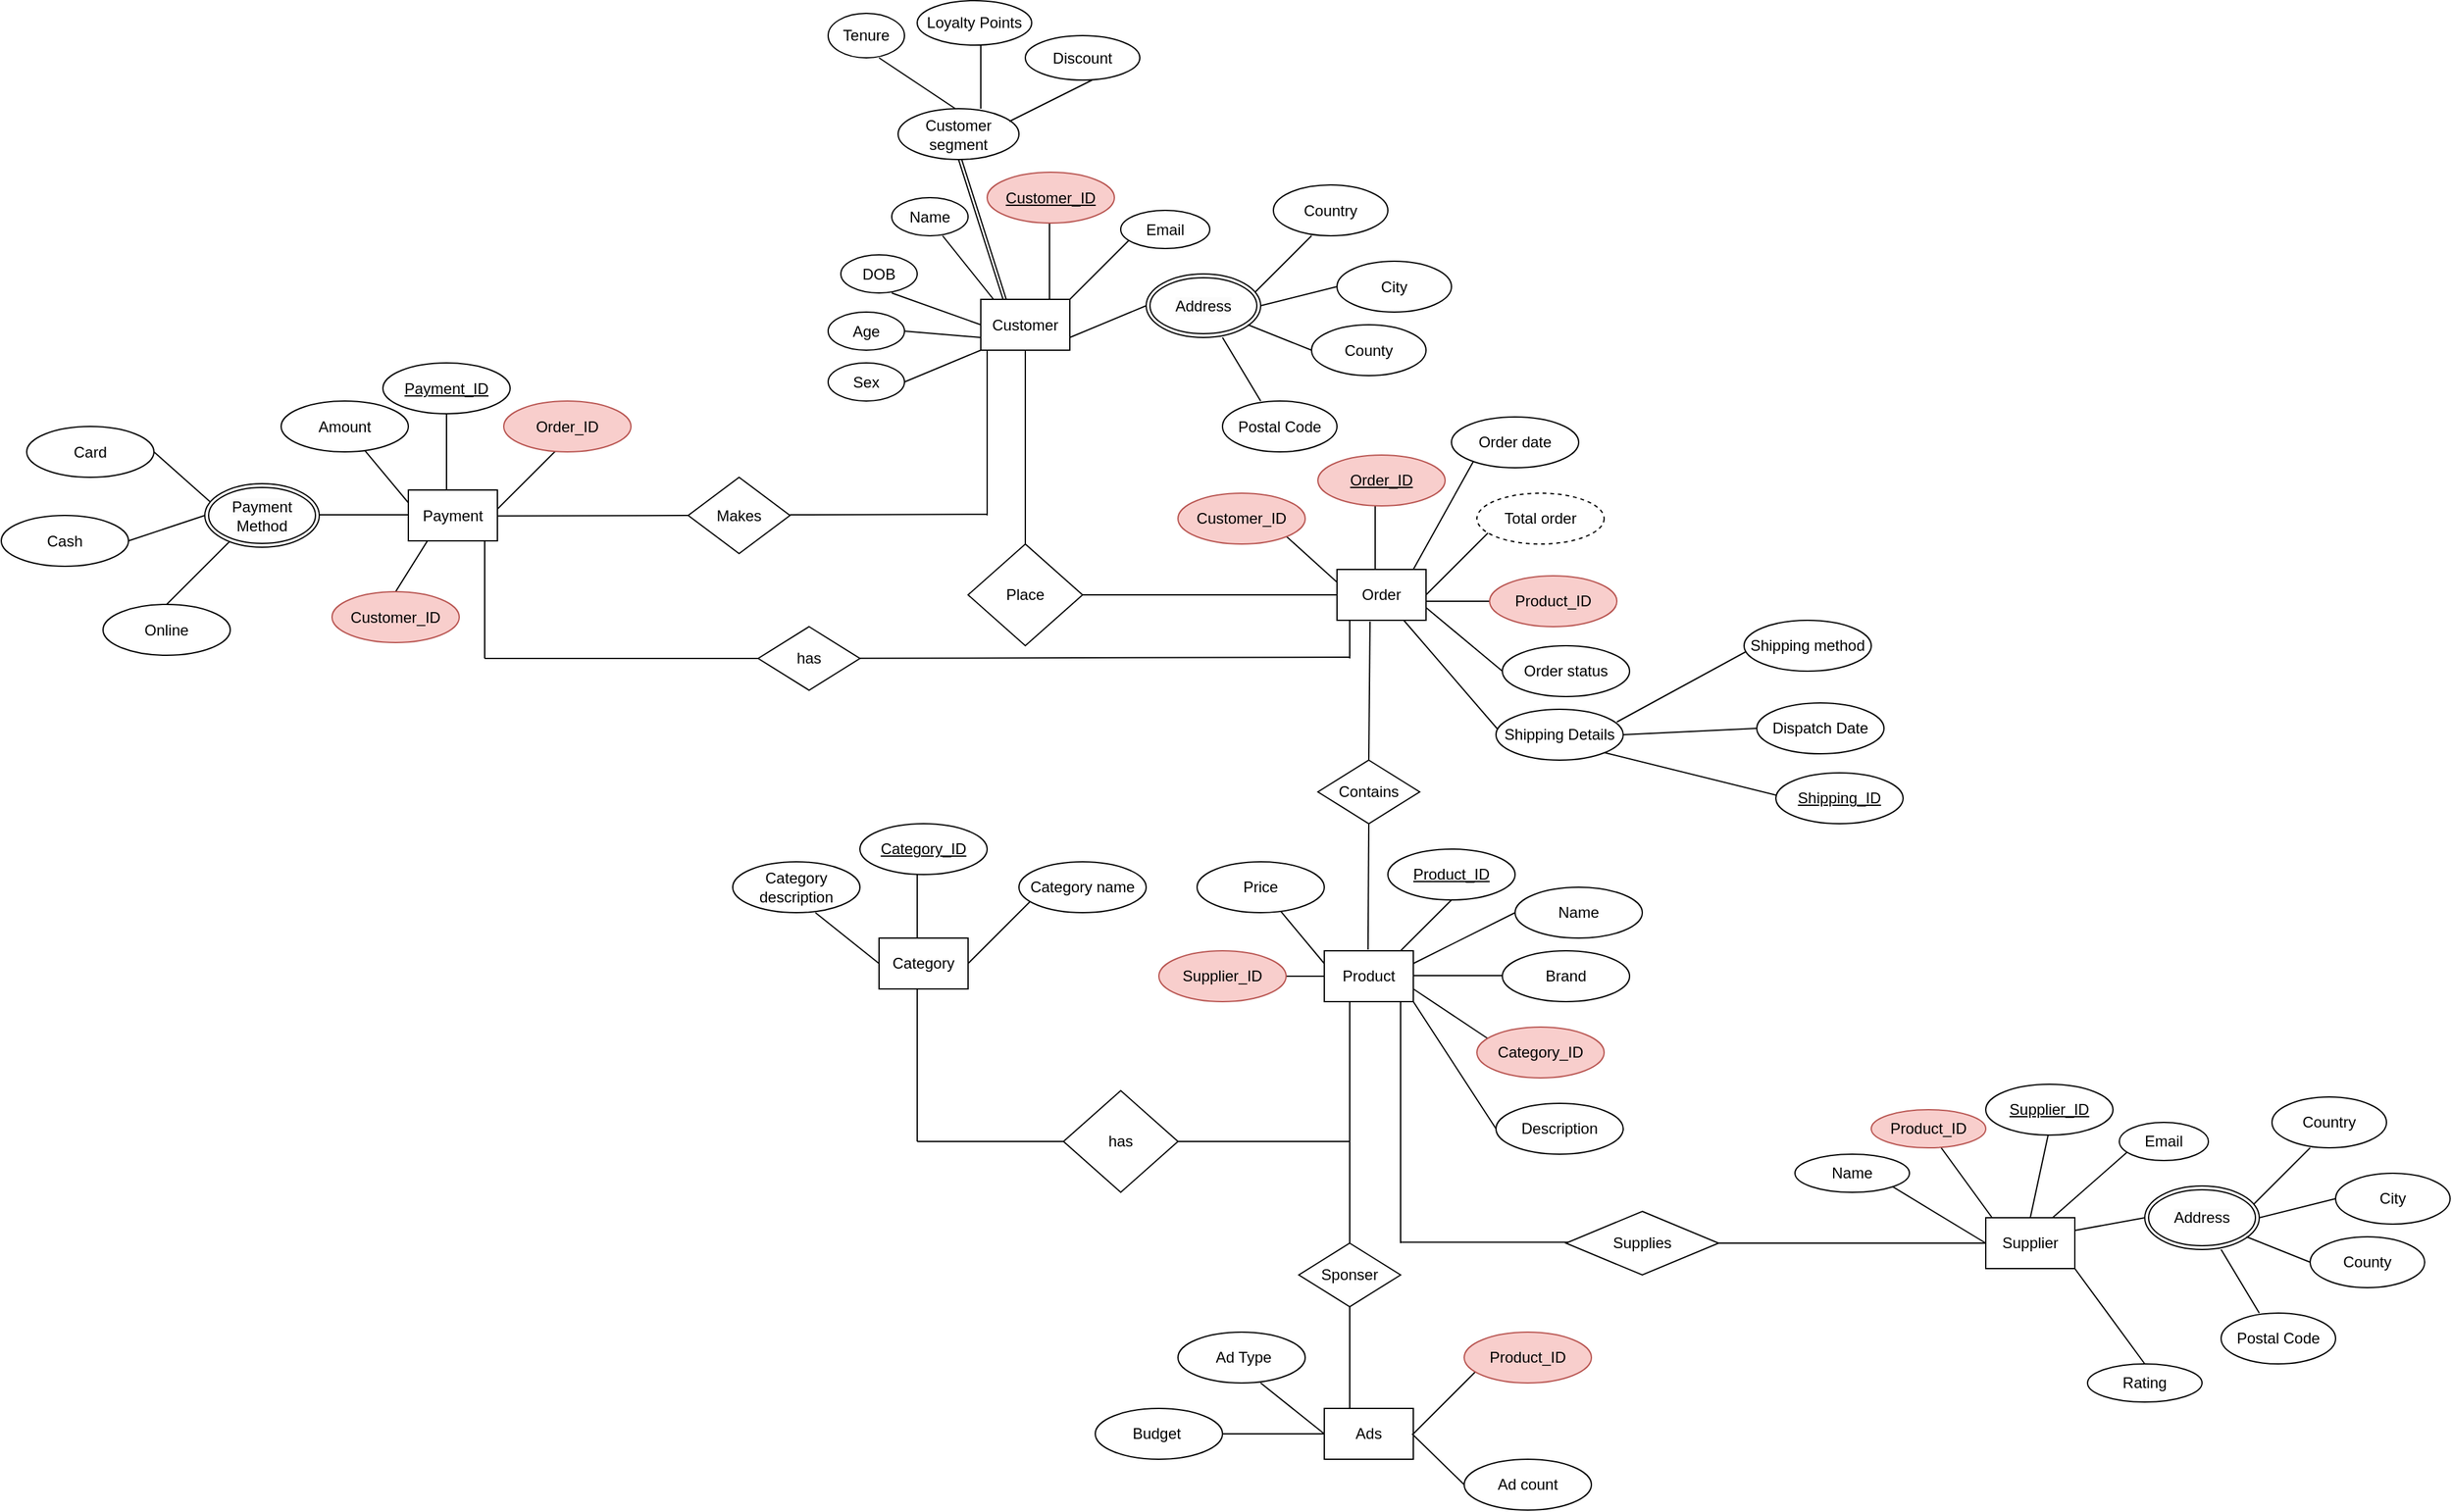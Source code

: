<mxfile>
    <diagram id="Jyj8gpoH_DdxVeyIPhWU" name="Page-1">
        <mxGraphModel dx="1899" dy="1541" grid="1" gridSize="10" guides="1" tooltips="1" connect="1" arrows="1" fold="1" page="1" pageScale="1" pageWidth="850" pageHeight="1100" math="0" shadow="0">
            <root>
                <mxCell id="0"/>
                <mxCell id="1" parent="0"/>
                <mxCell id="2" value="Customer" style="rounded=0;whiteSpace=wrap;html=1;" vertex="1" parent="1">
                    <mxGeometry x="350" y="217.5" width="70" height="40" as="geometry"/>
                </mxCell>
                <mxCell id="3" value="" style="endArrow=none;html=1;" edge="1" parent="1">
                    <mxGeometry width="50" height="50" relative="1" as="geometry">
                        <mxPoint x="404" y="217.5" as="sourcePoint"/>
                        <mxPoint x="404" y="157.5" as="targetPoint"/>
                    </mxGeometry>
                </mxCell>
                <mxCell id="4" value="&lt;u&gt;Customer_ID&lt;/u&gt;" style="ellipse;whiteSpace=wrap;html=1;fillColor=#f8cecc;strokeColor=#b85450;" vertex="1" parent="1">
                    <mxGeometry x="355" y="117.5" width="100" height="40" as="geometry"/>
                </mxCell>
                <mxCell id="7" value="" style="endArrow=none;html=1;" edge="1" parent="1">
                    <mxGeometry width="50" height="50" relative="1" as="geometry">
                        <mxPoint x="320" y="167.5" as="sourcePoint"/>
                        <mxPoint x="360" y="217.5" as="targetPoint"/>
                    </mxGeometry>
                </mxCell>
                <mxCell id="8" value="Name" style="ellipse;whiteSpace=wrap;html=1;" vertex="1" parent="1">
                    <mxGeometry x="280" y="137.5" width="60" height="30" as="geometry"/>
                </mxCell>
                <mxCell id="11" value="" style="endArrow=none;html=1;" edge="1" parent="1">
                    <mxGeometry width="50" height="50" relative="1" as="geometry">
                        <mxPoint x="420" y="217.5" as="sourcePoint"/>
                        <mxPoint x="470" y="167.5" as="targetPoint"/>
                    </mxGeometry>
                </mxCell>
                <mxCell id="12" value="" style="endArrow=none;html=1;entryX=0;entryY=0.5;entryDx=0;entryDy=0;" edge="1" parent="1" target="17">
                    <mxGeometry width="50" height="50" relative="1" as="geometry">
                        <mxPoint x="420" y="247.5" as="sourcePoint"/>
                        <mxPoint x="480" y="217.5" as="targetPoint"/>
                    </mxGeometry>
                </mxCell>
                <mxCell id="13" value="Email" style="ellipse;whiteSpace=wrap;html=1;" vertex="1" parent="1">
                    <mxGeometry x="460" y="147.5" width="70" height="30" as="geometry"/>
                </mxCell>
                <mxCell id="16" value="" style="endArrow=none;html=1;" edge="1" parent="1">
                    <mxGeometry width="50" height="50" relative="1" as="geometry">
                        <mxPoint x="560" y="217.5" as="sourcePoint"/>
                        <mxPoint x="610" y="167.5" as="targetPoint"/>
                    </mxGeometry>
                </mxCell>
                <mxCell id="17" value="&lt;span style=&quot;color: rgb(0, 0, 0); font-family: Helvetica; font-size: 12px; font-style: normal; font-variant-ligatures: normal; font-variant-caps: normal; font-weight: 400; letter-spacing: normal; orphans: 2; text-align: center; text-indent: 0px; text-transform: none; widows: 2; word-spacing: 0px; -webkit-text-stroke-width: 0px; background-color: rgb(251, 251, 251); text-decoration-thickness: initial; text-decoration-style: initial; text-decoration-color: initial; float: none; display: inline !important;&quot;&gt;Address&lt;/span&gt;" style="ellipse;shape=doubleEllipse;margin=3;whiteSpace=wrap;html=1;align=center;" vertex="1" parent="1">
                    <mxGeometry x="480" y="197.5" width="90" height="50" as="geometry"/>
                </mxCell>
                <mxCell id="18" value="City" style="ellipse;whiteSpace=wrap;html=1;shadow=0;sketch=0;" vertex="1" parent="1">
                    <mxGeometry x="630" y="187.5" width="90" height="40" as="geometry"/>
                </mxCell>
                <mxCell id="19" value="Country" style="ellipse;whiteSpace=wrap;html=1;shadow=0;sketch=0;" vertex="1" parent="1">
                    <mxGeometry x="580" y="127.5" width="90" height="40" as="geometry"/>
                </mxCell>
                <mxCell id="20" value="County" style="ellipse;whiteSpace=wrap;html=1;shadow=0;sketch=0;" vertex="1" parent="1">
                    <mxGeometry x="610" y="237.5" width="90" height="40" as="geometry"/>
                </mxCell>
                <mxCell id="21" value="" style="endArrow=none;html=1;exitX=1;exitY=0.5;exitDx=0;exitDy=0;" edge="1" parent="1" source="17">
                    <mxGeometry width="50" height="50" relative="1" as="geometry">
                        <mxPoint x="570" y="227.5" as="sourcePoint"/>
                        <mxPoint x="630" y="207.5" as="targetPoint"/>
                    </mxGeometry>
                </mxCell>
                <mxCell id="22" value="" style="endArrow=none;html=1;" edge="1" parent="1">
                    <mxGeometry width="50" height="50" relative="1" as="geometry">
                        <mxPoint x="560" y="237.5" as="sourcePoint"/>
                        <mxPoint x="610" y="257.5" as="targetPoint"/>
                    </mxGeometry>
                </mxCell>
                <mxCell id="23" value="" style="endArrow=none;html=1;" edge="1" parent="1">
                    <mxGeometry width="50" height="50" relative="1" as="geometry">
                        <mxPoint x="680" y="730" as="sourcePoint"/>
                        <mxPoint x="730" y="680" as="targetPoint"/>
                    </mxGeometry>
                </mxCell>
                <mxCell id="24" value="" style="endArrow=none;html=1;" edge="1" parent="1">
                    <mxGeometry width="50" height="50" relative="1" as="geometry">
                        <mxPoint x="570" y="297.5" as="sourcePoint"/>
                        <mxPoint x="540" y="247.5" as="targetPoint"/>
                    </mxGeometry>
                </mxCell>
                <mxCell id="26" value="Postal Code" style="ellipse;whiteSpace=wrap;html=1;shadow=0;sketch=0;" vertex="1" parent="1">
                    <mxGeometry x="540" y="297.5" width="90" height="40" as="geometry"/>
                </mxCell>
                <mxCell id="28" value="Product" style="rounded=0;whiteSpace=wrap;html=1;" vertex="1" parent="1">
                    <mxGeometry x="620" y="730" width="70" height="40" as="geometry"/>
                </mxCell>
                <mxCell id="30" value="" style="endArrow=none;html=1;startArrow=none;" edge="1" parent="1" source="37">
                    <mxGeometry width="50" height="50" relative="1" as="geometry">
                        <mxPoint x="560" y="710" as="sourcePoint"/>
                        <mxPoint x="620" y="740" as="targetPoint"/>
                    </mxGeometry>
                </mxCell>
                <mxCell id="31" value="" style="endArrow=none;html=1;" edge="1" parent="1">
                    <mxGeometry width="50" height="50" relative="1" as="geometry">
                        <mxPoint x="690" y="749.5" as="sourcePoint"/>
                        <mxPoint x="760" y="749.5" as="targetPoint"/>
                    </mxGeometry>
                </mxCell>
                <mxCell id="32" value="" style="endArrow=none;html=1;" edge="1" parent="1">
                    <mxGeometry width="50" height="50" relative="1" as="geometry">
                        <mxPoint x="750" y="800" as="sourcePoint"/>
                        <mxPoint x="690" y="760" as="targetPoint"/>
                    </mxGeometry>
                </mxCell>
                <mxCell id="33" value="" style="endArrow=none;html=1;exitX=1;exitY=0.5;exitDx=0;exitDy=0;" edge="1" parent="1" source="44">
                    <mxGeometry width="50" height="50" relative="1" as="geometry">
                        <mxPoint x="570" y="800" as="sourcePoint"/>
                        <mxPoint x="620" y="750" as="targetPoint"/>
                    </mxGeometry>
                </mxCell>
                <mxCell id="34" value="" style="endArrow=none;html=1;" edge="1" parent="1">
                    <mxGeometry width="50" height="50" relative="1" as="geometry">
                        <mxPoint x="-290" y="457.5" as="sourcePoint"/>
                        <mxPoint x="-240" y="407.5" as="targetPoint"/>
                    </mxGeometry>
                </mxCell>
                <mxCell id="35" value="" style="endArrow=none;html=1;entryX=0;entryY=0.5;entryDx=0;entryDy=0;" edge="1" parent="1" target="64">
                    <mxGeometry width="50" height="50" relative="1" as="geometry">
                        <mxPoint x="-320" y="407.5" as="sourcePoint"/>
                        <mxPoint x="-260" y="377.5" as="targetPoint"/>
                    </mxGeometry>
                </mxCell>
                <mxCell id="36" value="" style="endArrow=none;html=1;" edge="1" parent="1">
                    <mxGeometry width="50" height="50" relative="1" as="geometry">
                        <mxPoint x="-255" y="377.5" as="sourcePoint"/>
                        <mxPoint x="-300" y="337.5" as="targetPoint"/>
                    </mxGeometry>
                </mxCell>
                <mxCell id="38" value="&lt;u&gt;Product_ID&lt;/u&gt;" style="ellipse;whiteSpace=wrap;html=1;" vertex="1" parent="1">
                    <mxGeometry x="670" y="650" width="100" height="40" as="geometry"/>
                </mxCell>
                <mxCell id="39" value="Description" style="ellipse;whiteSpace=wrap;html=1;" vertex="1" parent="1">
                    <mxGeometry x="755" y="850" width="100" height="40" as="geometry"/>
                </mxCell>
                <mxCell id="37" value="Price" style="ellipse;whiteSpace=wrap;html=1;" vertex="1" parent="1">
                    <mxGeometry x="520" y="660" width="100" height="40" as="geometry"/>
                </mxCell>
                <mxCell id="41" value="Category_ID" style="ellipse;whiteSpace=wrap;html=1;fillColor=#f8cecc;strokeColor=#b85450;" vertex="1" parent="1">
                    <mxGeometry x="740" y="790" width="100" height="40" as="geometry"/>
                </mxCell>
                <mxCell id="42" value="Brand" style="ellipse;whiteSpace=wrap;html=1;" vertex="1" parent="1">
                    <mxGeometry x="760" y="730" width="100" height="40" as="geometry"/>
                </mxCell>
                <mxCell id="43" value="Name" style="ellipse;whiteSpace=wrap;html=1;" vertex="1" parent="1">
                    <mxGeometry x="770" y="680" width="100" height="40" as="geometry"/>
                </mxCell>
                <mxCell id="44" value="Supplier_ID" style="ellipse;whiteSpace=wrap;html=1;fillColor=#f8cecc;strokeColor=#b85450;" vertex="1" parent="1">
                    <mxGeometry x="490" y="730" width="100" height="40" as="geometry"/>
                </mxCell>
                <mxCell id="46" value="" style="endArrow=none;html=1;exitX=0;exitY=0.5;exitDx=0;exitDy=0;entryX=1;entryY=0.25;entryDx=0;entryDy=0;" edge="1" parent="1" source="43" target="28">
                    <mxGeometry width="50" height="50" relative="1" as="geometry">
                        <mxPoint x="550" y="749.5" as="sourcePoint"/>
                        <mxPoint x="620" y="749.5" as="targetPoint"/>
                    </mxGeometry>
                </mxCell>
                <mxCell id="49" value="" style="endArrow=none;html=1;" edge="1" parent="1">
                    <mxGeometry width="50" height="50" relative="1" as="geometry">
                        <mxPoint x="-30" y="382.5" as="sourcePoint"/>
                        <mxPoint x="20" y="332.5" as="targetPoint"/>
                    </mxGeometry>
                </mxCell>
                <mxCell id="50" value="Payment" style="rounded=0;whiteSpace=wrap;html=1;" vertex="1" parent="1">
                    <mxGeometry x="-100" y="367.5" width="70" height="40" as="geometry"/>
                </mxCell>
                <mxCell id="51" value="" style="endArrow=none;html=1;" edge="1" parent="1">
                    <mxGeometry width="50" height="50" relative="1" as="geometry">
                        <mxPoint x="-70" y="367.5" as="sourcePoint"/>
                        <mxPoint x="-70" y="307.5" as="targetPoint"/>
                    </mxGeometry>
                </mxCell>
                <mxCell id="52" value="" style="endArrow=none;html=1;startArrow=none;" edge="1" parent="1" source="58">
                    <mxGeometry width="50" height="50" relative="1" as="geometry">
                        <mxPoint x="-160" y="347.5" as="sourcePoint"/>
                        <mxPoint x="-100" y="377.5" as="targetPoint"/>
                    </mxGeometry>
                </mxCell>
                <mxCell id="54" value="" style="endArrow=none;html=1;exitX=0.5;exitY=0;exitDx=0;exitDy=0;" edge="1" parent="1" source="59">
                    <mxGeometry width="50" height="50" relative="1" as="geometry">
                        <mxPoint x="-25" y="447.5" as="sourcePoint"/>
                        <mxPoint x="-85" y="407.5" as="targetPoint"/>
                    </mxGeometry>
                </mxCell>
                <mxCell id="56" value="&lt;u&gt;Payment_ID&lt;/u&gt;" style="ellipse;whiteSpace=wrap;html=1;" vertex="1" parent="1">
                    <mxGeometry x="-120" y="267.5" width="100" height="40" as="geometry"/>
                </mxCell>
                <mxCell id="57" value="Order_ID" style="ellipse;whiteSpace=wrap;html=1;fillColor=#f8cecc;strokeColor=#b85450;" vertex="1" parent="1">
                    <mxGeometry x="-25" y="297.5" width="100" height="40" as="geometry"/>
                </mxCell>
                <mxCell id="58" value="Amount" style="ellipse;whiteSpace=wrap;html=1;" vertex="1" parent="1">
                    <mxGeometry x="-200" y="297.5" width="100" height="40" as="geometry"/>
                </mxCell>
                <mxCell id="59" value="Customer_ID" style="ellipse;whiteSpace=wrap;html=1;fillColor=#f8cecc;strokeColor=#b85450;" vertex="1" parent="1">
                    <mxGeometry x="-160" y="447.5" width="100" height="40" as="geometry"/>
                </mxCell>
                <mxCell id="63" value="" style="endArrow=none;html=1;" edge="1" parent="1">
                    <mxGeometry width="50" height="50" relative="1" as="geometry">
                        <mxPoint x="-170" y="387" as="sourcePoint"/>
                        <mxPoint x="-100" y="387" as="targetPoint"/>
                    </mxGeometry>
                </mxCell>
                <mxCell id="64" value="&lt;span style=&quot;color: rgb(0, 0, 0); font-family: Helvetica; font-size: 12px; font-style: normal; font-variant-ligatures: normal; font-variant-caps: normal; font-weight: 400; letter-spacing: normal; orphans: 2; text-align: center; text-indent: 0px; text-transform: none; widows: 2; word-spacing: 0px; -webkit-text-stroke-width: 0px; background-color: rgb(251, 251, 251); text-decoration-thickness: initial; text-decoration-style: initial; text-decoration-color: initial; float: none; display: inline !important;&quot;&gt;Payment Method&lt;/span&gt;" style="ellipse;shape=doubleEllipse;margin=3;whiteSpace=wrap;html=1;align=center;" vertex="1" parent="1">
                    <mxGeometry x="-260" y="362.5" width="90" height="50" as="geometry"/>
                </mxCell>
                <mxCell id="65" value="Card" style="ellipse;whiteSpace=wrap;html=1;" vertex="1" parent="1">
                    <mxGeometry x="-400" y="317.5" width="100" height="40" as="geometry"/>
                </mxCell>
                <mxCell id="66" value="Cash" style="ellipse;whiteSpace=wrap;html=1;" vertex="1" parent="1">
                    <mxGeometry x="-420" y="387.5" width="100" height="40" as="geometry"/>
                </mxCell>
                <mxCell id="67" value="Online" style="ellipse;whiteSpace=wrap;html=1;" vertex="1" parent="1">
                    <mxGeometry x="-340" y="457.5" width="100" height="40" as="geometry"/>
                </mxCell>
                <mxCell id="75" value="" style="endArrow=none;html=1;" edge="1" parent="1">
                    <mxGeometry width="50" height="50" relative="1" as="geometry">
                        <mxPoint x="220" y="700" as="sourcePoint"/>
                        <mxPoint x="270" y="740" as="targetPoint"/>
                    </mxGeometry>
                </mxCell>
                <mxCell id="76" value="" style="endArrow=none;html=1;" edge="1" parent="1">
                    <mxGeometry width="50" height="50" relative="1" as="geometry">
                        <mxPoint x="300" y="720" as="sourcePoint"/>
                        <mxPoint x="300" y="670" as="targetPoint"/>
                    </mxGeometry>
                </mxCell>
                <mxCell id="77" value="" style="endArrow=none;html=1;" edge="1" parent="1">
                    <mxGeometry width="50" height="50" relative="1" as="geometry">
                        <mxPoint x="340" y="740" as="sourcePoint"/>
                        <mxPoint x="390" y="690" as="targetPoint"/>
                    </mxGeometry>
                </mxCell>
                <mxCell id="68" value="Category" style="rounded=0;whiteSpace=wrap;html=1;" vertex="1" parent="1">
                    <mxGeometry x="270" y="720" width="70" height="40" as="geometry"/>
                </mxCell>
                <mxCell id="78" value="Category description" style="ellipse;whiteSpace=wrap;html=1;" vertex="1" parent="1">
                    <mxGeometry x="155" y="660" width="100" height="40" as="geometry"/>
                </mxCell>
                <mxCell id="79" value="Category name" style="ellipse;whiteSpace=wrap;html=1;" vertex="1" parent="1">
                    <mxGeometry x="380" y="660" width="100" height="40" as="geometry"/>
                </mxCell>
                <mxCell id="80" value="&lt;u&gt;Category_ID&lt;/u&gt;" style="ellipse;whiteSpace=wrap;html=1;" vertex="1" parent="1">
                    <mxGeometry x="255" y="630" width="100" height="40" as="geometry"/>
                </mxCell>
                <mxCell id="89" value="Order" style="rounded=0;whiteSpace=wrap;html=1;" vertex="1" parent="1">
                    <mxGeometry x="630" y="430" width="70" height="40" as="geometry"/>
                </mxCell>
                <mxCell id="90" value="" style="endArrow=none;html=1;entryX=1;entryY=1;entryDx=0;entryDy=0;exitX=0;exitY=0.25;exitDx=0;exitDy=0;" edge="1" parent="1" source="89" target="93">
                    <mxGeometry width="50" height="50" relative="1" as="geometry">
                        <mxPoint x="445" y="355" as="sourcePoint"/>
                        <mxPoint x="495" y="395" as="targetPoint"/>
                    </mxGeometry>
                </mxCell>
                <mxCell id="91" value="" style="endArrow=none;html=1;" edge="1" parent="1">
                    <mxGeometry width="50" height="50" relative="1" as="geometry">
                        <mxPoint x="660" y="430" as="sourcePoint"/>
                        <mxPoint x="660" y="380" as="targetPoint"/>
                    </mxGeometry>
                </mxCell>
                <mxCell id="92" value="" style="endArrow=none;html=1;" edge="1" parent="1">
                    <mxGeometry width="50" height="50" relative="1" as="geometry">
                        <mxPoint x="700" y="450" as="sourcePoint"/>
                        <mxPoint x="750" y="400" as="targetPoint"/>
                    </mxGeometry>
                </mxCell>
                <mxCell id="93" value="Customer_ID" style="ellipse;whiteSpace=wrap;html=1;fillColor=#f8cecc;strokeColor=#b85450;" vertex="1" parent="1">
                    <mxGeometry x="505" y="370" width="100" height="40" as="geometry"/>
                </mxCell>
                <mxCell id="94" value="Total order" style="ellipse;whiteSpace=wrap;html=1;dashed=1;" vertex="1" parent="1">
                    <mxGeometry x="740" y="370" width="100" height="40" as="geometry"/>
                </mxCell>
                <mxCell id="95" value="&lt;u&gt;Order_ID&lt;/u&gt;" style="ellipse;whiteSpace=wrap;html=1;fillColor=#f8cecc;strokeColor=#b85450;" vertex="1" parent="1">
                    <mxGeometry x="615" y="340" width="100" height="40" as="geometry"/>
                </mxCell>
                <mxCell id="100" value="Ads" style="rounded=0;whiteSpace=wrap;html=1;" vertex="1" parent="1">
                    <mxGeometry x="620" y="1090" width="70" height="40" as="geometry"/>
                </mxCell>
                <mxCell id="101" value="" style="endArrow=none;html=1;" edge="1" parent="1">
                    <mxGeometry width="50" height="50" relative="1" as="geometry">
                        <mxPoint x="570" y="1070" as="sourcePoint"/>
                        <mxPoint x="620" y="1110" as="targetPoint"/>
                    </mxGeometry>
                </mxCell>
                <mxCell id="102" value="" style="endArrow=none;html=1;exitX=0;exitY=0.5;exitDx=0;exitDy=0;" edge="1" parent="1" source="106">
                    <mxGeometry width="50" height="50" relative="1" as="geometry">
                        <mxPoint x="688.67" y="1175" as="sourcePoint"/>
                        <mxPoint x="689" y="1110" as="targetPoint"/>
                    </mxGeometry>
                </mxCell>
                <mxCell id="103" value="" style="endArrow=none;html=1;" edge="1" parent="1">
                    <mxGeometry width="50" height="50" relative="1" as="geometry">
                        <mxPoint x="690" y="1110" as="sourcePoint"/>
                        <mxPoint x="740" y="1060" as="targetPoint"/>
                    </mxGeometry>
                </mxCell>
                <mxCell id="104" value="&amp;nbsp;Ad Type" style="ellipse;whiteSpace=wrap;html=1;" vertex="1" parent="1">
                    <mxGeometry x="505" y="1030" width="100" height="40" as="geometry"/>
                </mxCell>
                <mxCell id="105" value="Product_ID" style="ellipse;whiteSpace=wrap;html=1;fillColor=#f8cecc;strokeColor=#b85450;" vertex="1" parent="1">
                    <mxGeometry x="730" y="1030" width="100" height="40" as="geometry"/>
                </mxCell>
                <mxCell id="106" value="Ad count" style="ellipse;whiteSpace=wrap;html=1;" vertex="1" parent="1">
                    <mxGeometry x="730" y="1130" width="100" height="40" as="geometry"/>
                </mxCell>
                <mxCell id="107" value="" style="endArrow=none;html=1;entryX=0;entryY=0.5;entryDx=0;entryDy=0;" edge="1" parent="1" target="100">
                    <mxGeometry width="50" height="50" relative="1" as="geometry">
                        <mxPoint x="540" y="1110" as="sourcePoint"/>
                        <mxPoint x="590" y="1150" as="targetPoint"/>
                    </mxGeometry>
                </mxCell>
                <mxCell id="108" value="Budget&amp;nbsp;" style="ellipse;whiteSpace=wrap;html=1;" vertex="1" parent="1">
                    <mxGeometry x="440" y="1090" width="100" height="40" as="geometry"/>
                </mxCell>
                <mxCell id="109" value="Supplier" style="rounded=0;whiteSpace=wrap;html=1;" vertex="1" parent="1">
                    <mxGeometry x="1140" y="940" width="70" height="40" as="geometry"/>
                </mxCell>
                <mxCell id="110" value="" style="endArrow=none;html=1;exitX=0.5;exitY=0;exitDx=0;exitDy=0;" edge="1" parent="1" source="109">
                    <mxGeometry width="50" height="50" relative="1" as="geometry">
                        <mxPoint x="1189" y="935" as="sourcePoint"/>
                        <mxPoint x="1189" y="875" as="targetPoint"/>
                    </mxGeometry>
                </mxCell>
                <mxCell id="111" value="&lt;u&gt;Supplier_ID&lt;/u&gt;" style="ellipse;whiteSpace=wrap;html=1;" vertex="1" parent="1">
                    <mxGeometry x="1140" y="835" width="100" height="40" as="geometry"/>
                </mxCell>
                <mxCell id="112" value="" style="endArrow=none;html=1;" edge="1" parent="1">
                    <mxGeometry width="50" height="50" relative="1" as="geometry">
                        <mxPoint x="1105" y="885" as="sourcePoint"/>
                        <mxPoint x="1145" y="940" as="targetPoint"/>
                    </mxGeometry>
                </mxCell>
                <mxCell id="113" value="Product_ID" style="ellipse;whiteSpace=wrap;html=1;fillColor=#f8cecc;strokeColor=#b85450;" vertex="1" parent="1">
                    <mxGeometry x="1050" y="855" width="90" height="30" as="geometry"/>
                </mxCell>
                <mxCell id="114" value="" style="endArrow=none;html=1;exitX=0.75;exitY=0;exitDx=0;exitDy=0;" edge="1" parent="1" source="109">
                    <mxGeometry width="50" height="50" relative="1" as="geometry">
                        <mxPoint x="1205" y="935" as="sourcePoint"/>
                        <mxPoint x="1255" y="885" as="targetPoint"/>
                    </mxGeometry>
                </mxCell>
                <mxCell id="115" value="" style="endArrow=none;html=1;entryX=0;entryY=0.5;entryDx=0;entryDy=0;exitX=1;exitY=0.25;exitDx=0;exitDy=0;" edge="1" parent="1" target="118" source="109">
                    <mxGeometry width="50" height="50" relative="1" as="geometry">
                        <mxPoint x="1205" y="965" as="sourcePoint"/>
                        <mxPoint x="1265" y="935" as="targetPoint"/>
                    </mxGeometry>
                </mxCell>
                <mxCell id="116" value="Email" style="ellipse;whiteSpace=wrap;html=1;" vertex="1" parent="1">
                    <mxGeometry x="1245" y="865" width="70" height="30" as="geometry"/>
                </mxCell>
                <mxCell id="117" value="" style="endArrow=none;html=1;" edge="1" parent="1">
                    <mxGeometry width="50" height="50" relative="1" as="geometry">
                        <mxPoint x="1345" y="935" as="sourcePoint"/>
                        <mxPoint x="1395" y="885" as="targetPoint"/>
                    </mxGeometry>
                </mxCell>
                <mxCell id="118" value="&lt;span style=&quot;color: rgb(0, 0, 0); font-family: Helvetica; font-size: 12px; font-style: normal; font-variant-ligatures: normal; font-variant-caps: normal; font-weight: 400; letter-spacing: normal; orphans: 2; text-align: center; text-indent: 0px; text-transform: none; widows: 2; word-spacing: 0px; -webkit-text-stroke-width: 0px; background-color: rgb(251, 251, 251); text-decoration-thickness: initial; text-decoration-style: initial; text-decoration-color: initial; float: none; display: inline !important;&quot;&gt;Address&lt;/span&gt;" style="ellipse;shape=doubleEllipse;margin=3;whiteSpace=wrap;html=1;align=center;" vertex="1" parent="1">
                    <mxGeometry x="1265" y="915" width="90" height="50" as="geometry"/>
                </mxCell>
                <mxCell id="119" value="City" style="ellipse;whiteSpace=wrap;html=1;shadow=0;sketch=0;" vertex="1" parent="1">
                    <mxGeometry x="1415" y="905" width="90" height="40" as="geometry"/>
                </mxCell>
                <mxCell id="120" value="Country" style="ellipse;whiteSpace=wrap;html=1;shadow=0;sketch=0;" vertex="1" parent="1">
                    <mxGeometry x="1365" y="845" width="90" height="40" as="geometry"/>
                </mxCell>
                <mxCell id="121" value="County" style="ellipse;whiteSpace=wrap;html=1;shadow=0;sketch=0;" vertex="1" parent="1">
                    <mxGeometry x="1395" y="955" width="90" height="40" as="geometry"/>
                </mxCell>
                <mxCell id="122" value="" style="endArrow=none;html=1;exitX=1;exitY=0.5;exitDx=0;exitDy=0;" edge="1" parent="1" source="118">
                    <mxGeometry width="50" height="50" relative="1" as="geometry">
                        <mxPoint x="1355" y="945" as="sourcePoint"/>
                        <mxPoint x="1415" y="925" as="targetPoint"/>
                    </mxGeometry>
                </mxCell>
                <mxCell id="123" value="" style="endArrow=none;html=1;" edge="1" parent="1">
                    <mxGeometry width="50" height="50" relative="1" as="geometry">
                        <mxPoint x="1345" y="955" as="sourcePoint"/>
                        <mxPoint x="1395" y="975" as="targetPoint"/>
                    </mxGeometry>
                </mxCell>
                <mxCell id="124" value="" style="endArrow=none;html=1;" edge="1" parent="1">
                    <mxGeometry width="50" height="50" relative="1" as="geometry">
                        <mxPoint x="1355" y="1015" as="sourcePoint"/>
                        <mxPoint x="1325" y="965" as="targetPoint"/>
                    </mxGeometry>
                </mxCell>
                <mxCell id="125" value="Postal Code" style="ellipse;whiteSpace=wrap;html=1;shadow=0;sketch=0;" vertex="1" parent="1">
                    <mxGeometry x="1325" y="1015" width="90" height="40" as="geometry"/>
                </mxCell>
                <mxCell id="126" value="" style="endArrow=none;html=1;entryX=0;entryY=0.5;entryDx=0;entryDy=0;exitX=1;exitY=1;exitDx=0;exitDy=0;" edge="1" parent="1" source="127" target="109">
                    <mxGeometry width="50" height="50" relative="1" as="geometry">
                        <mxPoint x="1060" y="945" as="sourcePoint"/>
                        <mxPoint x="1100" y="995" as="targetPoint"/>
                    </mxGeometry>
                </mxCell>
                <mxCell id="127" value="Name" style="ellipse;whiteSpace=wrap;html=1;" vertex="1" parent="1">
                    <mxGeometry x="990" y="890" width="90" height="30" as="geometry"/>
                </mxCell>
                <mxCell id="129" value="" style="endArrow=none;html=1;entryX=1;entryY=1;entryDx=0;entryDy=0;exitX=0.5;exitY=0;exitDx=0;exitDy=0;" edge="1" parent="1" source="130" target="109">
                    <mxGeometry width="50" height="50" relative="1" as="geometry">
                        <mxPoint x="1060" y="995" as="sourcePoint"/>
                        <mxPoint x="1135" y="1005" as="targetPoint"/>
                    </mxGeometry>
                </mxCell>
                <mxCell id="130" value="Rating" style="ellipse;whiteSpace=wrap;html=1;" vertex="1" parent="1">
                    <mxGeometry x="1220" y="1055" width="90" height="30" as="geometry"/>
                </mxCell>
                <mxCell id="131" value="" style="endArrow=none;html=1;entryX=0;entryY=0.5;entryDx=0;entryDy=0;" edge="1" parent="1" target="2">
                    <mxGeometry width="50" height="50" relative="1" as="geometry">
                        <mxPoint x="280" y="212.5" as="sourcePoint"/>
                        <mxPoint x="320" y="262.5" as="targetPoint"/>
                    </mxGeometry>
                </mxCell>
                <mxCell id="132" value="DOB" style="ellipse;whiteSpace=wrap;html=1;" vertex="1" parent="1">
                    <mxGeometry x="240" y="182.5" width="60" height="30" as="geometry"/>
                </mxCell>
                <mxCell id="133" value="" style="endArrow=none;html=1;entryX=0;entryY=0.75;entryDx=0;entryDy=0;exitX=1;exitY=0.5;exitDx=0;exitDy=0;" edge="1" parent="1" source="134" target="2">
                    <mxGeometry width="50" height="50" relative="1" as="geometry">
                        <mxPoint x="270" y="257.5" as="sourcePoint"/>
                        <mxPoint x="310" y="307.5" as="targetPoint"/>
                    </mxGeometry>
                </mxCell>
                <mxCell id="134" value="Age" style="ellipse;whiteSpace=wrap;html=1;" vertex="1" parent="1">
                    <mxGeometry x="230" y="227.5" width="60" height="30" as="geometry"/>
                </mxCell>
                <mxCell id="135" value="" style="endArrow=none;html=1;entryX=0;entryY=1;entryDx=0;entryDy=0;exitX=1;exitY=0.5;exitDx=0;exitDy=0;" edge="1" parent="1" source="136" target="2">
                    <mxGeometry width="50" height="50" relative="1" as="geometry">
                        <mxPoint x="270" y="297.5" as="sourcePoint"/>
                        <mxPoint x="350" y="287.5" as="targetPoint"/>
                    </mxGeometry>
                </mxCell>
                <mxCell id="136" value="Sex" style="ellipse;whiteSpace=wrap;html=1;" vertex="1" parent="1">
                    <mxGeometry x="230" y="267.5" width="60" height="30" as="geometry"/>
                </mxCell>
                <mxCell id="137" value="" style="endArrow=none;html=1;entryX=0;entryY=0;entryDx=0;entryDy=0;" edge="1" parent="1">
                    <mxGeometry width="50" height="50" relative="1" as="geometry">
                        <mxPoint x="270" y="27.5" as="sourcePoint"/>
                        <mxPoint x="330" y="67.5" as="targetPoint"/>
                    </mxGeometry>
                </mxCell>
                <mxCell id="138" value="Tenure" style="ellipse;whiteSpace=wrap;html=1;" vertex="1" parent="1">
                    <mxGeometry x="230" y="-7.5" width="60" height="35" as="geometry"/>
                </mxCell>
                <mxCell id="139" value="" style="endArrow=none;html=1;entryX=0.25;entryY=0;entryDx=0;entryDy=0;exitX=0.5;exitY=1;exitDx=0;exitDy=0;" edge="1" parent="1" source="140" target="2">
                    <mxGeometry width="50" height="50" relative="1" as="geometry">
                        <mxPoint x="325" y="107.5" as="sourcePoint"/>
                        <mxPoint x="365" y="157.5" as="targetPoint"/>
                    </mxGeometry>
                </mxCell>
                <mxCell id="140" value="Customer segment" style="ellipse;whiteSpace=wrap;html=1;" vertex="1" parent="1">
                    <mxGeometry x="285" y="67.5" width="95" height="40" as="geometry"/>
                </mxCell>
                <mxCell id="142" value="" style="endArrow=none;html=1;entryX=0.25;entryY=0;entryDx=0;entryDy=0;exitX=0.5;exitY=1;exitDx=0;exitDy=0;" edge="1" parent="1">
                    <mxGeometry width="50" height="50" relative="1" as="geometry">
                        <mxPoint x="335" y="107.5" as="sourcePoint"/>
                        <mxPoint x="370" y="217.5" as="targetPoint"/>
                    </mxGeometry>
                </mxCell>
                <mxCell id="143" value="" style="endArrow=none;html=1;entryX=0;entryY=0;entryDx=0;entryDy=0;" edge="1" parent="1">
                    <mxGeometry width="50" height="50" relative="1" as="geometry">
                        <mxPoint x="350" y="17.5" as="sourcePoint"/>
                        <mxPoint x="350" y="67.5" as="targetPoint"/>
                    </mxGeometry>
                </mxCell>
                <mxCell id="144" value="Loyalty Points" style="ellipse;whiteSpace=wrap;html=1;" vertex="1" parent="1">
                    <mxGeometry x="300" y="-17.5" width="90" height="35" as="geometry"/>
                </mxCell>
                <mxCell id="145" value="" style="endArrow=none;html=1;" edge="1" parent="1">
                    <mxGeometry width="50" height="50" relative="1" as="geometry">
                        <mxPoint x="437.5" y="45" as="sourcePoint"/>
                        <mxPoint x="372.5" y="77.5" as="targetPoint"/>
                    </mxGeometry>
                </mxCell>
                <mxCell id="146" value="Discount" style="ellipse;whiteSpace=wrap;html=1;" vertex="1" parent="1">
                    <mxGeometry x="385" y="10" width="90" height="35" as="geometry"/>
                </mxCell>
                <mxCell id="147" value="" style="endArrow=none;html=1;exitX=0.5;exitY=0;exitDx=0;exitDy=0;entryX=0.5;entryY=1;entryDx=0;entryDy=0;" edge="1" parent="1" source="148" target="2">
                    <mxGeometry width="50" height="50" relative="1" as="geometry">
                        <mxPoint x="345" y="450" as="sourcePoint"/>
                        <mxPoint x="390" y="280" as="targetPoint"/>
                    </mxGeometry>
                </mxCell>
                <mxCell id="148" value="Place" style="rhombus;whiteSpace=wrap;html=1;shadow=0;sketch=0;" vertex="1" parent="1">
                    <mxGeometry x="340" y="410" width="90" height="80" as="geometry"/>
                </mxCell>
                <mxCell id="154" value="" style="endArrow=none;html=1;entryX=0;entryY=0.5;entryDx=0;entryDy=0;" edge="1" parent="1">
                    <mxGeometry width="50" height="50" relative="1" as="geometry">
                        <mxPoint x="700" y="455" as="sourcePoint"/>
                        <mxPoint x="780" y="455" as="targetPoint"/>
                    </mxGeometry>
                </mxCell>
                <mxCell id="155" value="Product_ID" style="ellipse;whiteSpace=wrap;html=1;fillColor=#f8cecc;strokeColor=#b85450;" vertex="1" parent="1">
                    <mxGeometry x="750" y="435" width="100" height="40" as="geometry"/>
                </mxCell>
                <mxCell id="156" value="" style="endArrow=none;html=1;exitX=1;exitY=0.5;exitDx=0;exitDy=0;entryX=0;entryY=0.5;entryDx=0;entryDy=0;" edge="1" parent="1" source="148" target="89">
                    <mxGeometry width="50" height="50" relative="1" as="geometry">
                        <mxPoint x="420" y="290" as="sourcePoint"/>
                        <mxPoint x="470" y="240" as="targetPoint"/>
                    </mxGeometry>
                </mxCell>
                <mxCell id="158" value="" style="endArrow=none;html=1;entryX=0.371;entryY=1.025;entryDx=0;entryDy=0;entryPerimeter=0;exitX=0.5;exitY=0;exitDx=0;exitDy=0;" edge="1" parent="1" source="160" target="89">
                    <mxGeometry width="50" height="50" relative="1" as="geometry">
                        <mxPoint x="656" y="540" as="sourcePoint"/>
                        <mxPoint x="550" y="720" as="targetPoint"/>
                    </mxGeometry>
                </mxCell>
                <mxCell id="159" value="" style="endArrow=none;html=1;exitX=0;exitY=0.5;exitDx=0;exitDy=0;" edge="1" parent="1" source="39">
                    <mxGeometry width="50" height="50" relative="1" as="geometry">
                        <mxPoint x="750" y="810" as="sourcePoint"/>
                        <mxPoint x="690" y="770" as="targetPoint"/>
                    </mxGeometry>
                </mxCell>
                <mxCell id="160" value="Contains" style="rhombus;whiteSpace=wrap;html=1;shadow=0;sketch=0;" vertex="1" parent="1">
                    <mxGeometry x="615" y="580" width="80" height="50" as="geometry"/>
                </mxCell>
                <mxCell id="161" value="" style="endArrow=none;html=1;entryX=0.5;entryY=1;entryDx=0;entryDy=0;" edge="1" parent="1" target="160">
                    <mxGeometry width="50" height="50" relative="1" as="geometry">
                        <mxPoint x="654.41" y="729" as="sourcePoint"/>
                        <mxPoint x="654.38" y="660" as="targetPoint"/>
                    </mxGeometry>
                </mxCell>
                <mxCell id="162" value="" style="endArrow=none;html=1;" edge="1" parent="1">
                    <mxGeometry width="50" height="50" relative="1" as="geometry">
                        <mxPoint x="690" y="430" as="sourcePoint"/>
                        <mxPoint x="740" y="340" as="targetPoint"/>
                    </mxGeometry>
                </mxCell>
                <mxCell id="163" value="Order date" style="ellipse;whiteSpace=wrap;html=1;" vertex="1" parent="1">
                    <mxGeometry x="720" y="310" width="100" height="40" as="geometry"/>
                </mxCell>
                <mxCell id="165" value="" style="endArrow=none;html=1;entryX=1;entryY=0.75;entryDx=0;entryDy=0;" edge="1" parent="1" target="89">
                    <mxGeometry width="50" height="50" relative="1" as="geometry">
                        <mxPoint x="760" y="510" as="sourcePoint"/>
                        <mxPoint x="600.355" y="414.142" as="targetPoint"/>
                    </mxGeometry>
                </mxCell>
                <mxCell id="166" value="Order status" style="ellipse;whiteSpace=wrap;html=1;" vertex="1" parent="1">
                    <mxGeometry x="760" y="490" width="100" height="40" as="geometry"/>
                </mxCell>
                <mxCell id="167" value="" style="endArrow=none;html=1;entryX=0.75;entryY=1;entryDx=0;entryDy=0;" edge="1" parent="1" target="89">
                    <mxGeometry width="50" height="50" relative="1" as="geometry">
                        <mxPoint x="760" y="560" as="sourcePoint"/>
                        <mxPoint x="710" y="470" as="targetPoint"/>
                    </mxGeometry>
                </mxCell>
                <mxCell id="168" value="Shipping Details" style="ellipse;whiteSpace=wrap;html=1;" vertex="1" parent="1">
                    <mxGeometry x="755" y="540" width="100" height="40" as="geometry"/>
                </mxCell>
                <mxCell id="169" value="" style="endArrow=none;html=1;exitX=0.95;exitY=0.25;exitDx=0;exitDy=0;exitPerimeter=0;" edge="1" parent="1" source="168">
                    <mxGeometry width="50" height="50" relative="1" as="geometry">
                        <mxPoint x="710" y="460" as="sourcePoint"/>
                        <mxPoint x="960" y="490" as="targetPoint"/>
                    </mxGeometry>
                </mxCell>
                <mxCell id="170" value="Shipping method" style="ellipse;whiteSpace=wrap;html=1;" vertex="1" parent="1">
                    <mxGeometry x="950" y="470" width="100" height="40" as="geometry"/>
                </mxCell>
                <mxCell id="172" value="" style="endArrow=none;html=1;exitX=1;exitY=0.5;exitDx=0;exitDy=0;entryX=0;entryY=0.5;entryDx=0;entryDy=0;" edge="1" parent="1" source="168" target="173">
                    <mxGeometry width="50" height="50" relative="1" as="geometry">
                        <mxPoint x="850" y="570" as="sourcePoint"/>
                        <mxPoint x="960" y="510" as="targetPoint"/>
                    </mxGeometry>
                </mxCell>
                <mxCell id="173" value="Dispatch Date" style="ellipse;whiteSpace=wrap;html=1;" vertex="1" parent="1">
                    <mxGeometry x="960" y="535" width="100" height="40" as="geometry"/>
                </mxCell>
                <mxCell id="174" value="" style="endArrow=none;html=1;exitX=1;exitY=1;exitDx=0;exitDy=0;" edge="1" parent="1" source="168">
                    <mxGeometry width="50" height="50" relative="1" as="geometry">
                        <mxPoint x="810" y="680" as="sourcePoint"/>
                        <mxPoint x="985" y="610" as="targetPoint"/>
                    </mxGeometry>
                </mxCell>
                <mxCell id="175" value="&lt;u&gt;Shipping_ID&lt;/u&gt;" style="ellipse;whiteSpace=wrap;html=1;" vertex="1" parent="1">
                    <mxGeometry x="975" y="590" width="100" height="40" as="geometry"/>
                </mxCell>
                <mxCell id="176" value="" style="endArrow=none;html=1;exitX=0.5;exitY=0;exitDx=0;exitDy=0;" edge="1" parent="1" source="186">
                    <mxGeometry width="50" height="50" relative="1" as="geometry">
                        <mxPoint x="638" y="880" as="sourcePoint"/>
                        <mxPoint x="640" y="770" as="targetPoint"/>
                    </mxGeometry>
                </mxCell>
                <mxCell id="178" value="" style="endArrow=none;html=1;exitX=1;exitY=0.5;exitDx=0;exitDy=0;startArrow=none;" edge="1" parent="1" source="177">
                    <mxGeometry width="50" height="50" relative="1" as="geometry">
                        <mxPoint x="440" y="879.33" as="sourcePoint"/>
                        <mxPoint x="640" y="880" as="targetPoint"/>
                    </mxGeometry>
                </mxCell>
                <mxCell id="181" value="" style="endArrow=none;html=1;entryX=0;entryY=0.5;entryDx=0;entryDy=0;" edge="1" parent="1" target="177">
                    <mxGeometry width="50" height="50" relative="1" as="geometry">
                        <mxPoint x="300" y="880" as="sourcePoint"/>
                        <mxPoint x="460" y="930" as="targetPoint"/>
                    </mxGeometry>
                </mxCell>
                <mxCell id="182" value="" style="endArrow=none;html=1;" edge="1" parent="1">
                    <mxGeometry width="50" height="50" relative="1" as="geometry">
                        <mxPoint x="300" y="880" as="sourcePoint"/>
                        <mxPoint x="300" y="760" as="targetPoint"/>
                    </mxGeometry>
                </mxCell>
                <mxCell id="183" value="" style="endArrow=none;html=1;exitX=1;exitY=0.5;exitDx=0;exitDy=0;" edge="1" parent="1" target="177">
                    <mxGeometry width="50" height="50" relative="1" as="geometry">
                        <mxPoint x="440" y="879.33" as="sourcePoint"/>
                        <mxPoint x="640" y="880" as="targetPoint"/>
                    </mxGeometry>
                </mxCell>
                <mxCell id="177" value="has" style="rhombus;whiteSpace=wrap;html=1;shadow=0;sketch=0;" vertex="1" parent="1">
                    <mxGeometry x="415" y="840" width="90" height="80" as="geometry"/>
                </mxCell>
                <mxCell id="185" value="" style="endArrow=none;html=1;" edge="1" parent="1">
                    <mxGeometry width="50" height="50" relative="1" as="geometry">
                        <mxPoint x="640" y="1090" as="sourcePoint"/>
                        <mxPoint x="640" y="1010" as="targetPoint"/>
                    </mxGeometry>
                </mxCell>
                <mxCell id="186" value="Sponser" style="rhombus;whiteSpace=wrap;html=1;shadow=0;sketch=0;" vertex="1" parent="1">
                    <mxGeometry x="600" y="960" width="80" height="50" as="geometry"/>
                </mxCell>
                <mxCell id="189" value="" style="endArrow=none;html=1;entryX=0.25;entryY=1;entryDx=0;entryDy=0;" edge="1" parent="1">
                    <mxGeometry width="50" height="50" relative="1" as="geometry">
                        <mxPoint x="680" y="960" as="sourcePoint"/>
                        <mxPoint x="680" y="770" as="targetPoint"/>
                    </mxGeometry>
                </mxCell>
                <mxCell id="190" value="" style="endArrow=none;html=1;exitX=1;exitY=0.5;exitDx=0;exitDy=0;startArrow=none;" edge="1" parent="1">
                    <mxGeometry width="50" height="50" relative="1" as="geometry">
                        <mxPoint x="680" y="959.23" as="sourcePoint"/>
                        <mxPoint x="815" y="959.23" as="targetPoint"/>
                    </mxGeometry>
                </mxCell>
                <mxCell id="191" value="Supplies" style="rhombus;whiteSpace=wrap;html=1;shadow=0;sketch=0;" vertex="1" parent="1">
                    <mxGeometry x="810" y="935" width="120" height="50" as="geometry"/>
                </mxCell>
                <mxCell id="192" value="" style="endArrow=none;html=1;exitX=1;exitY=0.5;exitDx=0;exitDy=0;startArrow=none;entryX=0;entryY=0.5;entryDx=0;entryDy=0;" edge="1" parent="1" target="109">
                    <mxGeometry width="50" height="50" relative="1" as="geometry">
                        <mxPoint x="930" y="960" as="sourcePoint"/>
                        <mxPoint x="1065" y="960" as="targetPoint"/>
                    </mxGeometry>
                </mxCell>
                <mxCell id="194" value="" style="endArrow=none;html=1;entryX=0;entryY=0.5;entryDx=0;entryDy=0;" edge="1" parent="1">
                    <mxGeometry width="50" height="50" relative="1" as="geometry">
                        <mxPoint x="200" y="387.02" as="sourcePoint"/>
                        <mxPoint x="355" y="386.59" as="targetPoint"/>
                    </mxGeometry>
                </mxCell>
                <mxCell id="195" value="" style="endArrow=none;html=1;" edge="1" parent="1">
                    <mxGeometry width="50" height="50" relative="1" as="geometry">
                        <mxPoint x="355" y="387.5" as="sourcePoint"/>
                        <mxPoint x="355" y="257.5" as="targetPoint"/>
                    </mxGeometry>
                </mxCell>
                <mxCell id="196" value="Makes" style="rhombus;whiteSpace=wrap;html=1;shadow=0;sketch=0;" vertex="1" parent="1">
                    <mxGeometry x="120" y="357.5" width="80" height="60" as="geometry"/>
                </mxCell>
                <mxCell id="197" value="" style="endArrow=none;html=1;entryX=0;entryY=0.5;entryDx=0;entryDy=0;" edge="1" parent="1" target="196">
                    <mxGeometry width="50" height="50" relative="1" as="geometry">
                        <mxPoint x="-30" y="387.93" as="sourcePoint"/>
                        <mxPoint x="125" y="387.5" as="targetPoint"/>
                    </mxGeometry>
                </mxCell>
                <mxCell id="199" value="" style="endArrow=none;html=1;" edge="1" parent="1">
                    <mxGeometry width="50" height="50" relative="1" as="geometry">
                        <mxPoint x="-40" y="500" as="sourcePoint"/>
                        <mxPoint x="-40" y="407.5" as="targetPoint"/>
                    </mxGeometry>
                </mxCell>
                <mxCell id="200" value="" style="endArrow=none;html=1;entryX=0;entryY=0.5;entryDx=0;entryDy=0;" edge="1" parent="1" target="198">
                    <mxGeometry width="50" height="50" relative="1" as="geometry">
                        <mxPoint x="-40" y="500" as="sourcePoint"/>
                        <mxPoint x="110" y="499.29" as="targetPoint"/>
                    </mxGeometry>
                </mxCell>
                <mxCell id="201" value="" style="endArrow=none;html=1;startArrow=none;" edge="1" parent="1" source="198">
                    <mxGeometry width="50" height="50" relative="1" as="geometry">
                        <mxPoint x="190" y="499.72" as="sourcePoint"/>
                        <mxPoint x="640" y="499" as="targetPoint"/>
                    </mxGeometry>
                </mxCell>
                <mxCell id="202" value="" style="endArrow=none;html=1;" edge="1" parent="1" target="198">
                    <mxGeometry width="50" height="50" relative="1" as="geometry">
                        <mxPoint x="190" y="499.72" as="sourcePoint"/>
                        <mxPoint x="640" y="499" as="targetPoint"/>
                    </mxGeometry>
                </mxCell>
                <mxCell id="198" value="has" style="rhombus;whiteSpace=wrap;html=1;shadow=0;sketch=0;" vertex="1" parent="1">
                    <mxGeometry x="175" y="475" width="80" height="50" as="geometry"/>
                </mxCell>
                <mxCell id="204" value="" style="endArrow=none;html=1;" edge="1" parent="1">
                    <mxGeometry width="50" height="50" relative="1" as="geometry">
                        <mxPoint x="640" y="500" as="sourcePoint"/>
                        <mxPoint x="640" y="470" as="targetPoint"/>
                    </mxGeometry>
                </mxCell>
            </root>
        </mxGraphModel>
    </diagram>
</mxfile>